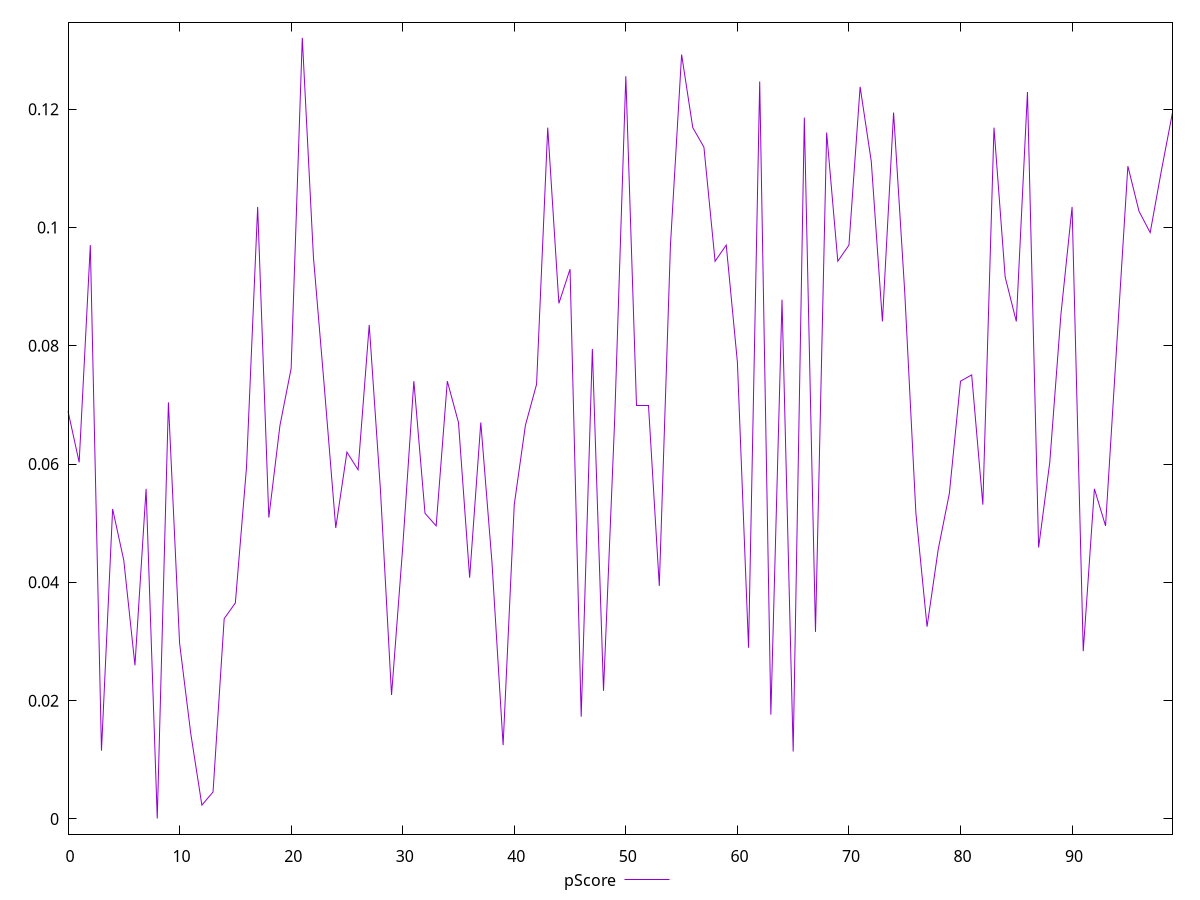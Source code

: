 reset

$pScore <<EOF
0 0.06894807674135872
1 0.06029333330103137
2 0.09701971208752203
3 0.011538513191273303
4 0.052394561942559204
5 0.04370858783246451
6 0.0259688427356638
7 0.05580641992045687
8 0.00006851479858538401
9 0.07042818999167433
10 0.029740867491305334
11 0.014475713563806114
12 0.002333467788950938
13 0.0045531728514560665
14 0.03386216728243907
15 0.03651924506446391
16 0.059450432126572805
17 0.10347203582971942
18 0.05094873126858657
19 0.06655242552146995
20 0.07614252659399406
21 0.13204463194839522
22 0.09496152326410978
23 0.0724530054110164
24 0.049199821503272956
25 0.06201662822131632
26 0.05903358759098115
27 0.0835177117960465
28 0.05580641992045687
29 0.02094784919950926
30 0.04588765417323626
31 0.07401106976959415
32 0.0516663667822872
33 0.04954451668400489
34 0.07401106976959415
35 0.0670245570086686
36 0.04078190297754991
37 0.0670245570086686
38 0.043406254544309464
39 0.012466945100498006
40 0.05313347523169781
41 0.06655242552146995
42 0.07348790218426793
43 0.11687771630314309
44 0.08716599989730067
45 0.09294799871132253
46 0.01728129684852109
47 0.07945924514695829
48 0.021659255649401077
49 0.0675001620752731
50 0.12557265424001762
51 0.06993119722960445
52 0.06993119722960445
53 0.03939635107985073
54 0.09701971208752203
55 0.1292308021079473
56 0.11687771630314309
57 0.11357262648609157
58 0.09428543299955638
59 0.09701971208752203
60 0.07723192809508672
61 0.028942640906717276
62 0.12467453517163446
63 0.01762691486570439
64 0.08778979045568092
65 0.011391059965431383
66 0.11856662532033352
67 0.03162294495573581
68 0.1160424158600169
69 0.09428543299955877
70 0.09701971208752203
71 0.12378289404457371
72 0.11115613360797783
73 0.08411467697555475
74 0.11942031876832193
75 0.08905116030589283
76 0.0516663667822872
77 0.03249932731513805
78 0.0455695195599321
79 0.0550287113405829
80 0.07401106976959415
81 0.0750689839605026
82 0.05313347523169781
83 0.11687771630314309
84 0.09162999262168736
85 0.08411467697555475
86 0.12289768665956768
87 0.04588765417323626
88 0.06029333330103137
89 0.08532181027247682
90 0.10347203582972209
91 0.02835881473281404
92 0.05580641992045687
93 0.04954451668400489
94 0.08002635500313393
95 0.1103622881843978
96 0.10273399395826144
97 0.0991235332253077
98 0.1095742012630102
99 0.11942031876831882
EOF

set key outside below
set xrange [0:99]
set yrange [-0.0025710075444108126:0.1346841542913914]
set trange [-0.0025710075444108126:0.1346841542913914]
set terminal svg size 640, 500 enhanced background rgb 'white'
set output "reprap/max-potential-fid/samples/pages+cached+noexternal+nomedia+nocss/pScore/values.svg"

plot $pScore title "pScore" with line

reset
